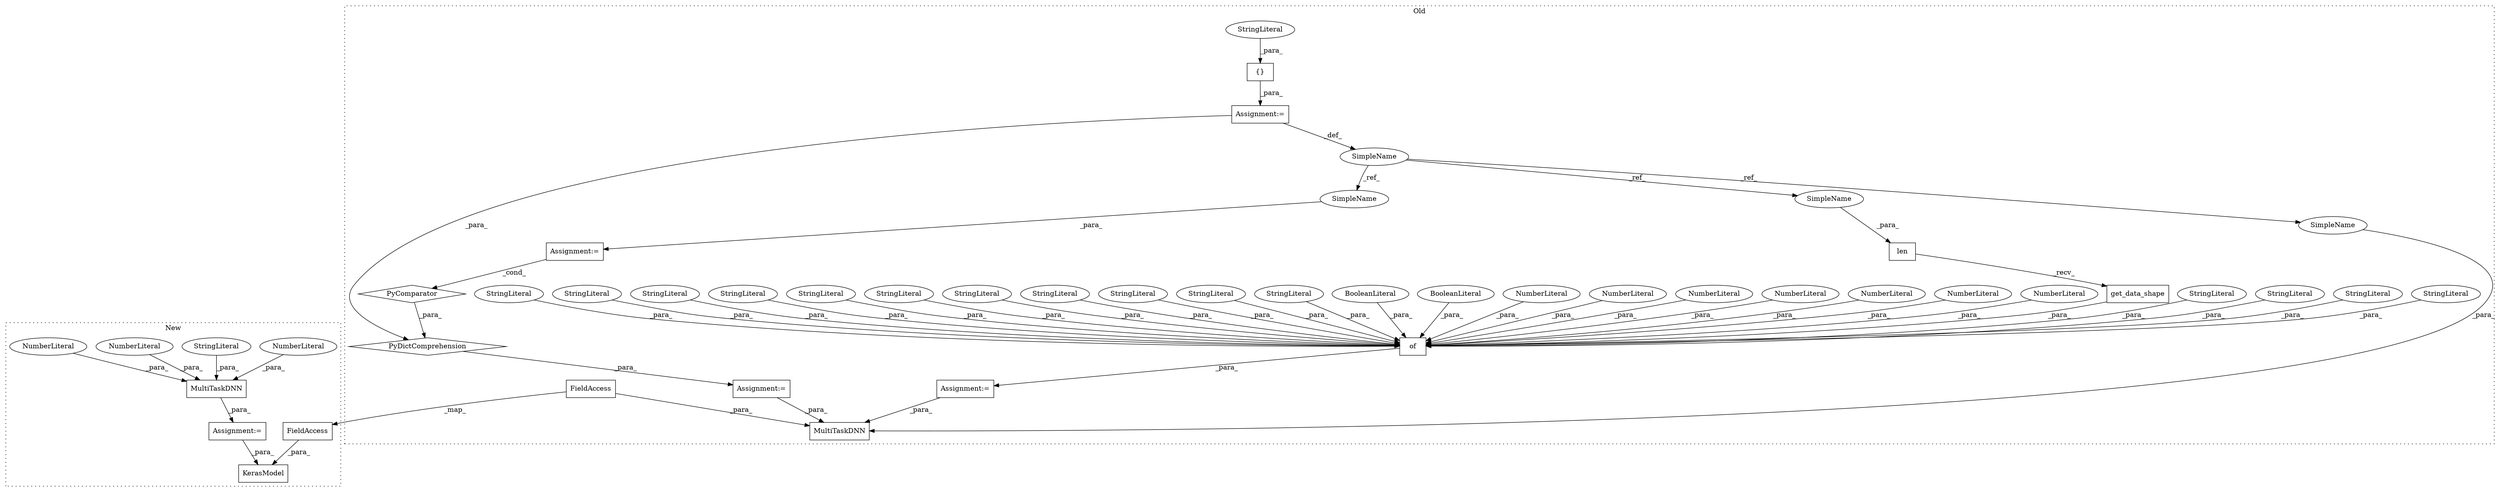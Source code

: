digraph G {
subgraph cluster0 {
1 [label="MultiTaskDNN" a="32" s="11750,11817" l="13,1" shape="box"];
6 [label="of" a="32" s="11389,11642" l="3,1" shape="box"];
7 [label="NumberLiteral" a="34" s="11545" l="3" shape="ellipse"];
8 [label="NumberLiteral" a="34" s="11404" l="4" shape="ellipse"];
9 [label="NumberLiteral" a="34" s="11459" l="4" shape="ellipse"];
10 [label="NumberLiteral" a="34" s="11585" l="1" shape="ellipse"];
11 [label="NumberLiteral" a="34" s="11475" l="3" shape="ellipse"];
12 [label="NumberLiteral" a="34" s="11504" l="6" shape="ellipse"];
13 [label="NumberLiteral" a="34" s="11439" l="3" shape="ellipse"];
14 [label="BooleanLiteral" a="9" s="11599" l="5" shape="ellipse"];
15 [label="BooleanLiteral" a="9" s="11490" l="5" shape="ellipse"];
16 [label="StringLiteral" a="45" s="11422" l="6" shape="ellipse"];
17 [label="StringLiteral" a="45" s="11409" l="12" shape="ellipse"];
18 [label="StringLiteral" a="45" s="11443" l="15" shape="ellipse"];
19 [label="StringLiteral" a="45" s="11573" l="11" shape="ellipse"];
20 [label="StringLiteral" a="45" s="11392" l="11" shape="ellipse"];
21 [label="StringLiteral" a="45" s="11511" l="12" shape="ellipse"];
22 [label="StringLiteral" a="45" s="11549" l="6" shape="ellipse"];
23 [label="StringLiteral" a="45" s="11587" l="11" shape="ellipse"];
24 [label="StringLiteral" a="45" s="11429" l="9" shape="ellipse"];
25 [label="StringLiteral" a="45" s="11496" l="7" shape="ellipse"];
26 [label="StringLiteral" a="45" s="11479" l="10" shape="ellipse"];
27 [label="StringLiteral" a="45" s="11534" l="10" shape="ellipse"];
28 [label="StringLiteral" a="45" s="11464" l="10" shape="ellipse"];
29 [label="StringLiteral" a="45" s="11605" l="12" shape="ellipse"];
31 [label="Assignment:=" a="7" s="11384" l="1" shape="box"];
32 [label="FieldAccess" a="22" s="11793" l="14" shape="box"];
34 [label="StringLiteral" a="45" s="11556" l="16" shape="ellipse"];
35 [label="get_data_shape" a="32" s="11626" l="16" shape="box"];
36 [label="PyComparator" a="113" s="10962" l="24" shape="diamond"];
39 [label="{}" a="4" s="10828,10836" l="1,1" shape="box"];
40 [label="len" a="32" s="11044,11053" l="4,1" shape="box"];
41 [label="SimpleName" a="42" s="10810" l="5" shape="ellipse"];
42 [label="Assignment:=" a="7" s="10855" l="14" shape="box"];
43 [label="Assignment:=" a="7" s="10815" l="1" shape="box"];
44 [label="StringLiteral" a="45" s="10829" l="7" shape="ellipse"];
45 [label="Assignment:=" a="7" s="10962" l="24" shape="box"];
46 [label="PyDictComprehension" a="110" s="10869" l="125" shape="diamond"];
47 [label="SimpleName" a="42" s="11763" l="5" shape="ellipse"];
48 [label="SimpleName" a="42" s="11048" l="5" shape="ellipse"];
49 [label="SimpleName" a="42" s="10972" l="5" shape="ellipse"];
label = "Old";
style="dotted";
}
subgraph cluster1 {
2 [label="MultiTaskDNN" a="32" s="9226,9290" l="13,1" shape="box"];
3 [label="NumberLiteral" a="34" s="9287" l="3" shape="ellipse"];
4 [label="KerasModel" a="32" s="9305,9342" l="11,1" shape="box"];
5 [label="StringLiteral" a="45" s="9258" l="16" shape="ellipse"];
30 [label="Assignment:=" a="7" s="9225" l="1" shape="box"];
33 [label="FieldAccess" a="22" s="9328" l="14" shape="box"];
37 [label="NumberLiteral" a="34" s="9280" l="6" shape="ellipse"];
38 [label="NumberLiteral" a="34" s="9275" l="4" shape="ellipse"];
label = "New";
style="dotted";
}
2 -> 30 [label="_para_"];
3 -> 2 [label="_para_"];
5 -> 2 [label="_para_"];
6 -> 31 [label="_para_"];
7 -> 6 [label="_para_"];
8 -> 6 [label="_para_"];
9 -> 6 [label="_para_"];
10 -> 6 [label="_para_"];
11 -> 6 [label="_para_"];
12 -> 6 [label="_para_"];
13 -> 6 [label="_para_"];
14 -> 6 [label="_para_"];
15 -> 6 [label="_para_"];
16 -> 6 [label="_para_"];
17 -> 6 [label="_para_"];
18 -> 6 [label="_para_"];
19 -> 6 [label="_para_"];
20 -> 6 [label="_para_"];
21 -> 6 [label="_para_"];
22 -> 6 [label="_para_"];
23 -> 6 [label="_para_"];
24 -> 6 [label="_para_"];
25 -> 6 [label="_para_"];
26 -> 6 [label="_para_"];
27 -> 6 [label="_para_"];
28 -> 6 [label="_para_"];
29 -> 6 [label="_para_"];
30 -> 4 [label="_para_"];
31 -> 1 [label="_para_"];
32 -> 33 [label="_map_"];
32 -> 1 [label="_para_"];
33 -> 4 [label="_para_"];
34 -> 6 [label="_para_"];
35 -> 6 [label="_para_"];
36 -> 46 [label="_para_"];
37 -> 2 [label="_para_"];
38 -> 2 [label="_para_"];
39 -> 43 [label="_para_"];
40 -> 35 [label="_recv_"];
41 -> 47 [label="_ref_"];
41 -> 49 [label="_ref_"];
41 -> 48 [label="_ref_"];
42 -> 1 [label="_para_"];
43 -> 46 [label="_para_"];
43 -> 41 [label="_def_"];
44 -> 39 [label="_para_"];
45 -> 36 [label="_cond_"];
46 -> 42 [label="_para_"];
47 -> 1 [label="_para_"];
48 -> 40 [label="_para_"];
49 -> 45 [label="_para_"];
}